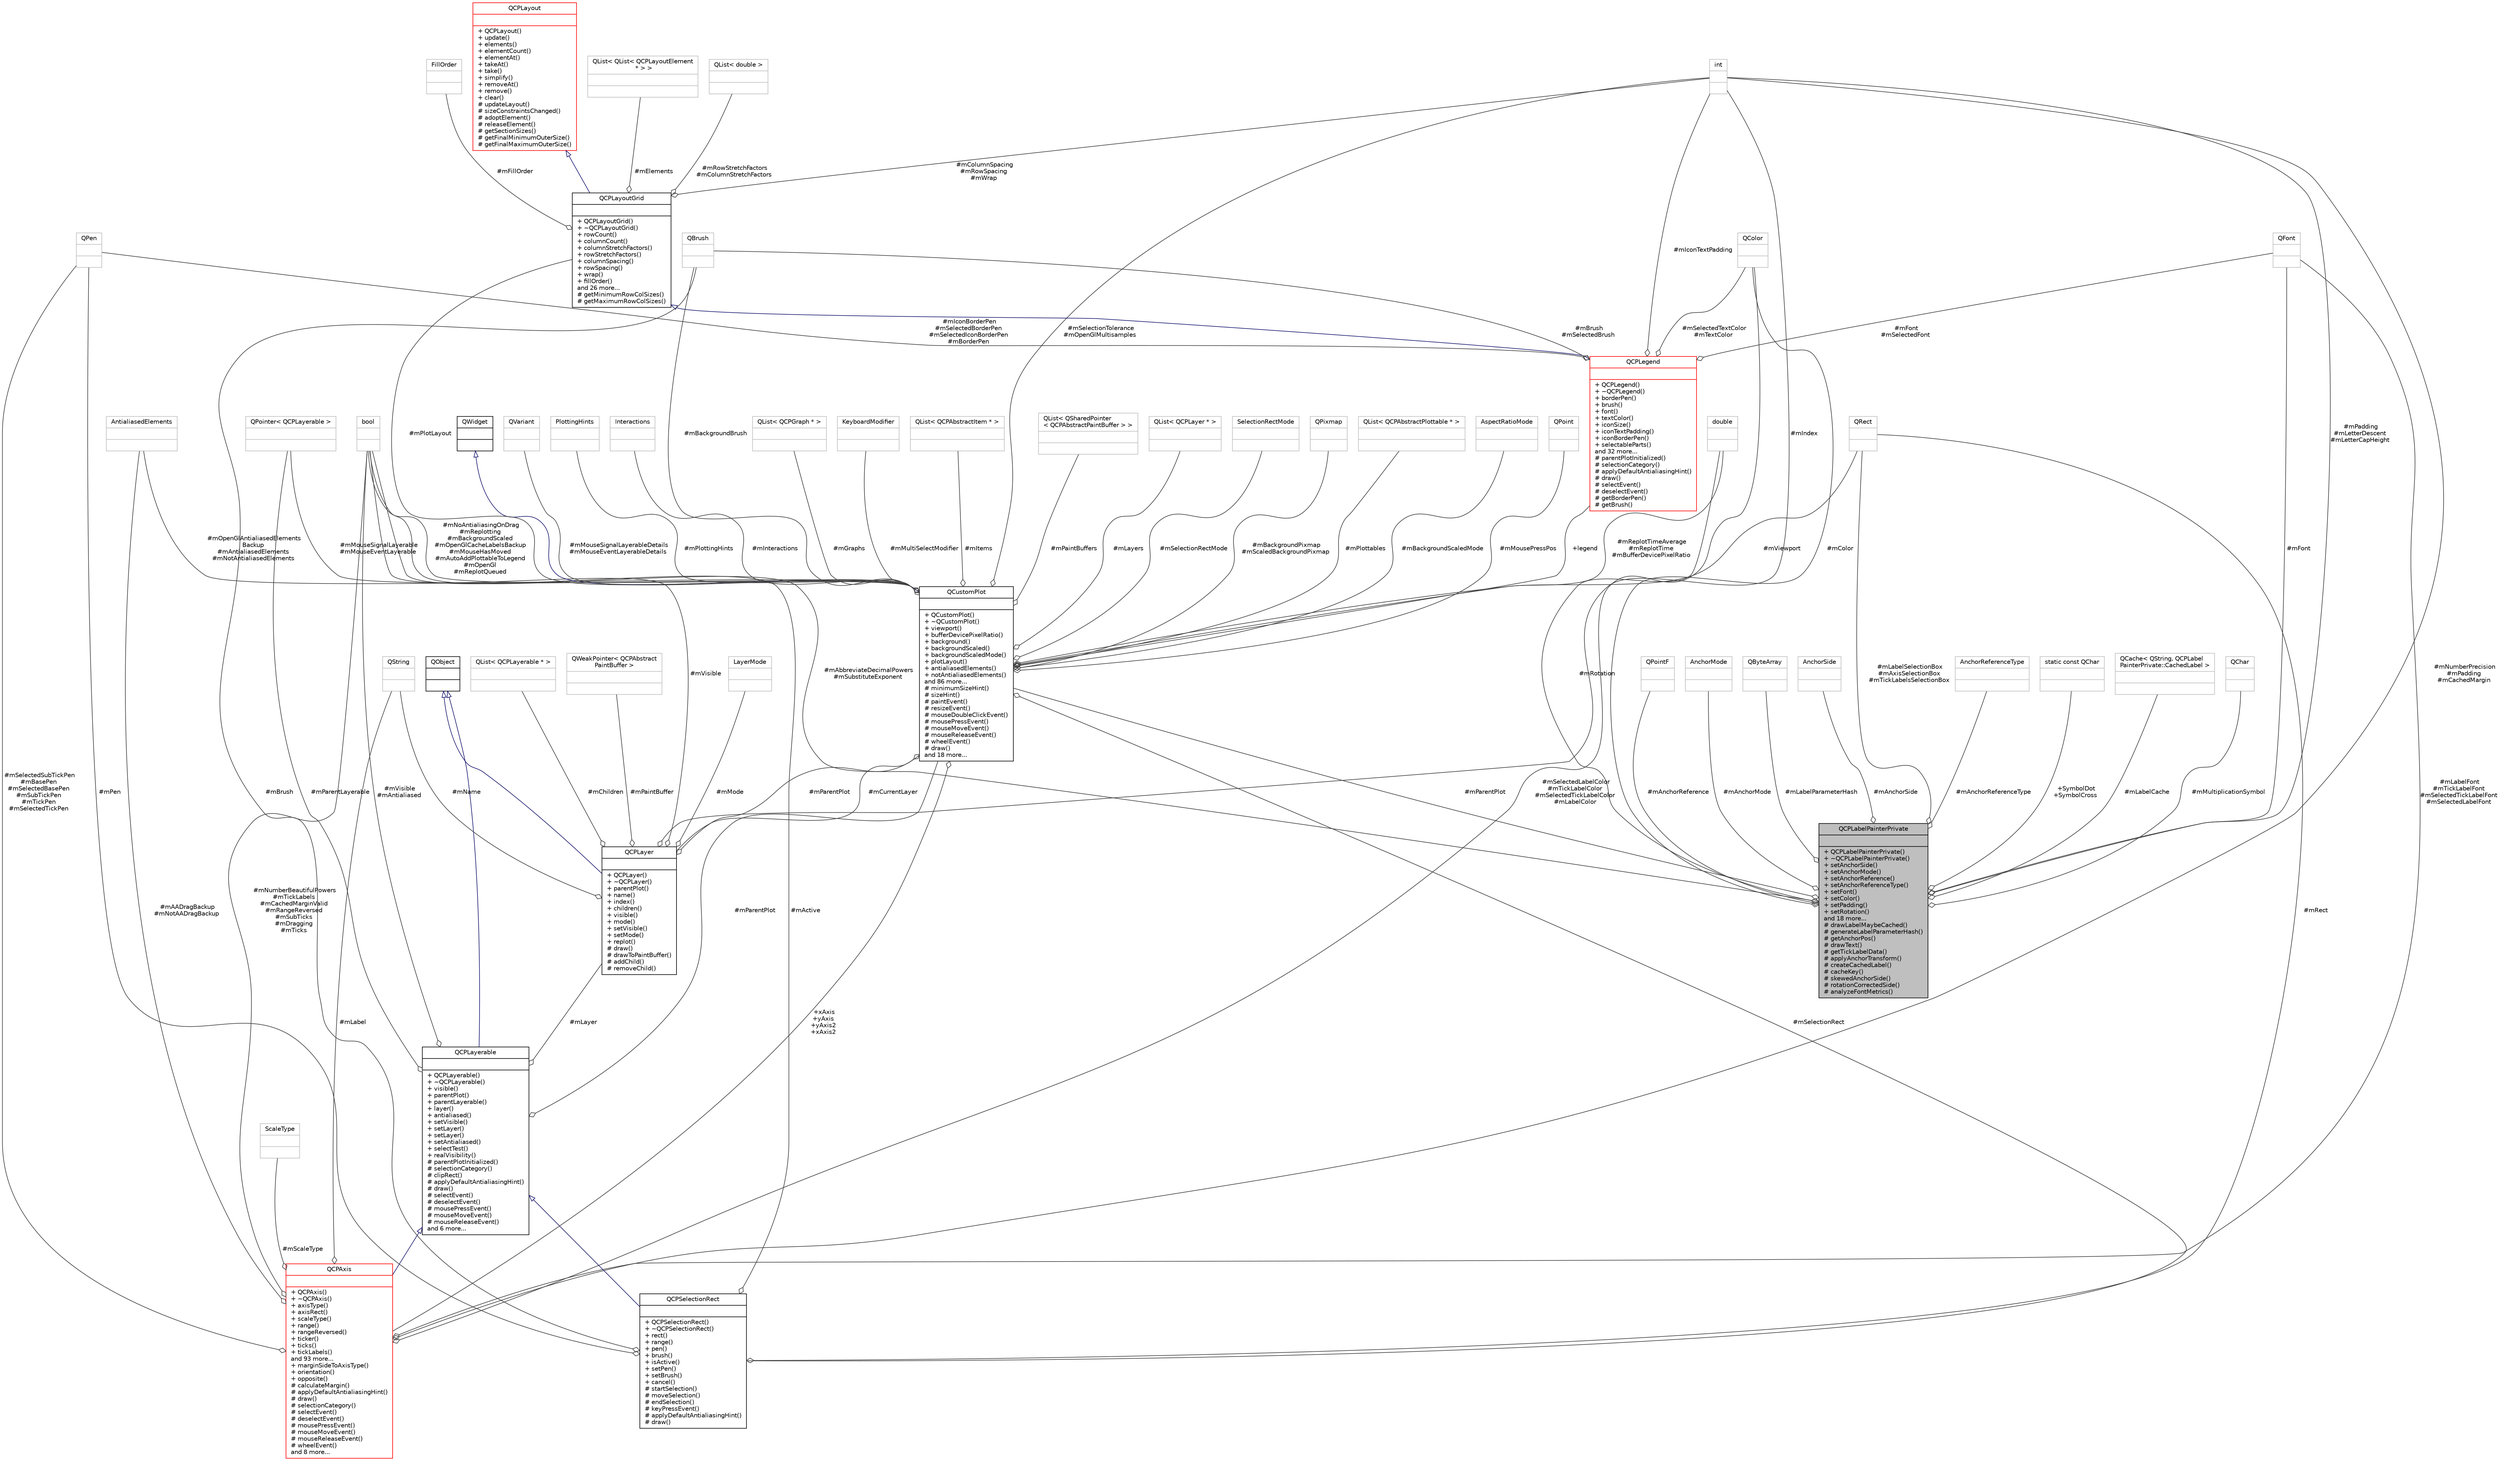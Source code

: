 digraph "QCPLabelPainterPrivate"
{
 // LATEX_PDF_SIZE
  edge [fontname="Helvetica",fontsize="10",labelfontname="Helvetica",labelfontsize="10"];
  node [fontname="Helvetica",fontsize="10",shape=record];
  Node1 [label="{QCPLabelPainterPrivate\n||+ QCPLabelPainterPrivate()\l+ ~QCPLabelPainterPrivate()\l+ setAnchorSide()\l+ setAnchorMode()\l+ setAnchorReference()\l+ setAnchorReferenceType()\l+ setFont()\l+ setColor()\l+ setPadding()\l+ setRotation()\land 18 more...\l# drawLabelMaybeCached()\l# generateLabelParameterHash()\l# getAnchorPos()\l# drawText()\l# getTickLabelData()\l# applyAnchorTransform()\l# createCachedLabel()\l# cacheKey()\l# skewedAnchorSide()\l# rotationCorrectedSide()\l# analyzeFontMetrics()\l}",height=0.2,width=0.4,color="black", fillcolor="grey75", style="filled", fontcolor="black",tooltip=" "];
  Node2 -> Node1 [color="grey25",fontsize="10",style="solid",label=" #mRotation" ,arrowhead="odiamond",fontname="Helvetica"];
  Node2 [label="{double\n||}",height=0.2,width=0.4,color="grey75", fillcolor="white", style="filled",tooltip=" "];
  Node3 -> Node1 [color="grey25",fontsize="10",style="solid",label=" #mColor" ,arrowhead="odiamond",fontname="Helvetica"];
  Node3 [label="{QColor\n||}",height=0.2,width=0.4,color="grey75", fillcolor="white", style="filled",tooltip=" "];
  Node4 -> Node1 [color="grey25",fontsize="10",style="solid",label=" #mAnchorReference" ,arrowhead="odiamond",fontname="Helvetica"];
  Node4 [label="{QPointF\n||}",height=0.2,width=0.4,color="grey75", fillcolor="white", style="filled",tooltip=" "];
  Node5 -> Node1 [color="grey25",fontsize="10",style="solid",label=" #mAnchorMode" ,arrowhead="odiamond",fontname="Helvetica"];
  Node5 [label="{AnchorMode\n||}",height=0.2,width=0.4,color="grey75", fillcolor="white", style="filled",tooltip=" "];
  Node6 -> Node1 [color="grey25",fontsize="10",style="solid",label=" #mLabelParameterHash" ,arrowhead="odiamond",fontname="Helvetica"];
  Node6 [label="{QByteArray\n||}",height=0.2,width=0.4,color="grey75", fillcolor="white", style="filled",tooltip=" "];
  Node7 -> Node1 [color="grey25",fontsize="10",style="solid",label=" #mAnchorSide" ,arrowhead="odiamond",fontname="Helvetica"];
  Node7 [label="{AnchorSide\n||}",height=0.2,width=0.4,color="grey75", fillcolor="white", style="filled",tooltip=" "];
  Node8 -> Node1 [color="grey25",fontsize="10",style="solid",label=" #mAnchorReferenceType" ,arrowhead="odiamond",fontname="Helvetica"];
  Node8 [label="{AnchorReferenceType\n||}",height=0.2,width=0.4,color="grey75", fillcolor="white", style="filled",tooltip=" "];
  Node9 -> Node1 [color="grey25",fontsize="10",style="solid",label=" #mPadding\n#mLetterDescent\n#mLetterCapHeight" ,arrowhead="odiamond",fontname="Helvetica"];
  Node9 [label="{int\n||}",height=0.2,width=0.4,color="grey75", fillcolor="white", style="filled",tooltip=" "];
  Node10 -> Node1 [color="grey25",fontsize="10",style="solid",label=" #mFont" ,arrowhead="odiamond",fontname="Helvetica"];
  Node10 [label="{QFont\n||}",height=0.2,width=0.4,color="grey75", fillcolor="white", style="filled",tooltip=" "];
  Node11 -> Node1 [color="grey25",fontsize="10",style="solid",label=" #mAbbreviateDecimalPowers\n#mSubstituteExponent" ,arrowhead="odiamond",fontname="Helvetica"];
  Node11 [label="{bool\n||}",height=0.2,width=0.4,color="grey75", fillcolor="white", style="filled",tooltip=" "];
  Node12 -> Node1 [color="grey25",fontsize="10",style="solid",label=" #mParentPlot" ,arrowhead="odiamond",fontname="Helvetica"];
  Node12 [label="{QCustomPlot\n||+ QCustomPlot()\l+ ~QCustomPlot()\l+ viewport()\l+ bufferDevicePixelRatio()\l+ background()\l+ backgroundScaled()\l+ backgroundScaledMode()\l+ plotLayout()\l+ antialiasedElements()\l+ notAntialiasedElements()\land 86 more...\l# minimumSizeHint()\l# sizeHint()\l# paintEvent()\l# resizeEvent()\l# mouseDoubleClickEvent()\l# mousePressEvent()\l# mouseMoveEvent()\l# mouseReleaseEvent()\l# wheelEvent()\l# draw()\land 18 more...\l}",height=0.2,width=0.4,color="black", fillcolor="white", style="filled",URL="$classQCustomPlot.html",tooltip="The central class of the library. This is the QWidget which displays the plot and interacts with the ..."];
  Node13 -> Node12 [dir="back",color="midnightblue",fontsize="10",style="solid",arrowtail="onormal",fontname="Helvetica"];
  Node13 [label="{QWidget\n||}",height=0.2,width=0.4,color="black", fillcolor="white", style="filled",URL="$classQWidget.html",tooltip=" "];
  Node14 -> Node12 [color="grey25",fontsize="10",style="solid",label=" #mCurrentLayer" ,arrowhead="odiamond",fontname="Helvetica"];
  Node14 [label="{QCPLayer\n||+ QCPLayer()\l+ ~QCPLayer()\l+ parentPlot()\l+ name()\l+ index()\l+ children()\l+ visible()\l+ mode()\l+ setVisible()\l+ setMode()\l+ replot()\l# draw()\l# drawToPaintBuffer()\l# addChild()\l# removeChild()\l}",height=0.2,width=0.4,color="black", fillcolor="white", style="filled",URL="$classQCPLayer.html",tooltip="A layer that may contain objects, to control the rendering order."];
  Node15 -> Node14 [dir="back",color="midnightblue",fontsize="10",style="solid",arrowtail="onormal",fontname="Helvetica"];
  Node15 [label="{QObject\n||}",height=0.2,width=0.4,color="black", fillcolor="white", style="filled",URL="$classQObject.html",tooltip=" "];
  Node16 -> Node14 [color="grey25",fontsize="10",style="solid",label=" #mName" ,arrowhead="odiamond",fontname="Helvetica"];
  Node16 [label="{QString\n||}",height=0.2,width=0.4,color="grey75", fillcolor="white", style="filled",tooltip=" "];
  Node9 -> Node14 [color="grey25",fontsize="10",style="solid",label=" #mIndex" ,arrowhead="odiamond",fontname="Helvetica"];
  Node17 -> Node14 [color="grey25",fontsize="10",style="solid",label=" #mPaintBuffer" ,arrowhead="odiamond",fontname="Helvetica"];
  Node17 [label="{QWeakPointer\< QCPAbstract\lPaintBuffer \>\n||}",height=0.2,width=0.4,color="grey75", fillcolor="white", style="filled",tooltip=" "];
  Node11 -> Node14 [color="grey25",fontsize="10",style="solid",label=" #mVisible" ,arrowhead="odiamond",fontname="Helvetica"];
  Node12 -> Node14 [color="grey25",fontsize="10",style="solid",label=" #mParentPlot" ,arrowhead="odiamond",fontname="Helvetica"];
  Node18 -> Node14 [color="grey25",fontsize="10",style="solid",label=" #mMode" ,arrowhead="odiamond",fontname="Helvetica"];
  Node18 [label="{LayerMode\n||}",height=0.2,width=0.4,color="grey75", fillcolor="white", style="filled",tooltip=" "];
  Node19 -> Node14 [color="grey25",fontsize="10",style="solid",label=" #mChildren" ,arrowhead="odiamond",fontname="Helvetica"];
  Node19 [label="{QList\< QCPLayerable * \>\n||}",height=0.2,width=0.4,color="grey75", fillcolor="white", style="filled",tooltip=" "];
  Node20 -> Node12 [color="grey25",fontsize="10",style="solid",label=" #mPlotLayout" ,arrowhead="odiamond",fontname="Helvetica"];
  Node20 [label="{QCPLayoutGrid\n||+ QCPLayoutGrid()\l+ ~QCPLayoutGrid()\l+ rowCount()\l+ columnCount()\l+ columnStretchFactors()\l+ rowStretchFactors()\l+ columnSpacing()\l+ rowSpacing()\l+ wrap()\l+ fillOrder()\land 26 more...\l# getMinimumRowColSizes()\l# getMaximumRowColSizes()\l}",height=0.2,width=0.4,color="black", fillcolor="white", style="filled",URL="$classQCPLayoutGrid.html",tooltip="A layout that arranges child elements in a grid."];
  Node21 -> Node20 [dir="back",color="midnightblue",fontsize="10",style="solid",arrowtail="onormal",fontname="Helvetica"];
  Node21 [label="{QCPLayout\n||+ QCPLayout()\l+ update()\l+ elements()\l+ elementCount()\l+ elementAt()\l+ takeAt()\l+ take()\l+ simplify()\l+ removeAt()\l+ remove()\l+ clear()\l# updateLayout()\l# sizeConstraintsChanged()\l# adoptElement()\l# releaseElement()\l# getSectionSizes()\l# getFinalMinimumOuterSize()\l# getFinalMaximumOuterSize()\l}",height=0.2,width=0.4,color="red", fillcolor="white", style="filled",URL="$classQCPLayout.html",tooltip="The abstract base class for layouts."];
  Node31 -> Node20 [color="grey25",fontsize="10",style="solid",label=" #mElements" ,arrowhead="odiamond",fontname="Helvetica"];
  Node31 [label="{QList\< QList\< QCPLayoutElement\l * \> \>\n||}",height=0.2,width=0.4,color="grey75", fillcolor="white", style="filled",tooltip=" "];
  Node32 -> Node20 [color="grey25",fontsize="10",style="solid",label=" #mRowStretchFactors\n#mColumnStretchFactors" ,arrowhead="odiamond",fontname="Helvetica"];
  Node32 [label="{QList\< double \>\n||}",height=0.2,width=0.4,color="grey75", fillcolor="white", style="filled",tooltip=" "];
  Node9 -> Node20 [color="grey25",fontsize="10",style="solid",label=" #mColumnSpacing\n#mRowSpacing\n#mWrap" ,arrowhead="odiamond",fontname="Helvetica"];
  Node33 -> Node20 [color="grey25",fontsize="10",style="solid",label=" #mFillOrder" ,arrowhead="odiamond",fontname="Helvetica"];
  Node33 [label="{FillOrder\n||}",height=0.2,width=0.4,color="grey75", fillcolor="white", style="filled",tooltip=" "];
  Node34 -> Node12 [color="grey25",fontsize="10",style="solid",label=" #mMouseSignalLayerableDetails\n#mMouseEventLayerableDetails" ,arrowhead="odiamond",fontname="Helvetica"];
  Node34 [label="{QVariant\n||}",height=0.2,width=0.4,color="grey75", fillcolor="white", style="filled",tooltip=" "];
  Node35 -> Node12 [color="grey25",fontsize="10",style="solid",label=" #mPlottingHints" ,arrowhead="odiamond",fontname="Helvetica"];
  Node35 [label="{PlottingHints\n||}",height=0.2,width=0.4,color="grey75", fillcolor="white", style="filled",tooltip=" "];
  Node36 -> Node12 [color="grey25",fontsize="10",style="solid",label=" #mInteractions" ,arrowhead="odiamond",fontname="Helvetica"];
  Node36 [label="{Interactions\n||}",height=0.2,width=0.4,color="grey75", fillcolor="white", style="filled",tooltip=" "];
  Node2 -> Node12 [color="grey25",fontsize="10",style="solid",label=" #mReplotTimeAverage\n#mReplotTime\n#mBufferDevicePixelRatio" ,arrowhead="odiamond",fontname="Helvetica"];
  Node37 -> Node12 [color="grey25",fontsize="10",style="solid",label=" #mSelectionRect" ,arrowhead="odiamond",fontname="Helvetica"];
  Node37 [label="{QCPSelectionRect\n||+ QCPSelectionRect()\l+ ~QCPSelectionRect()\l+ rect()\l+ range()\l+ pen()\l+ brush()\l+ isActive()\l+ setPen()\l+ setBrush()\l+ cancel()\l# startSelection()\l# moveSelection()\l# endSelection()\l# keyPressEvent()\l# applyDefaultAntialiasingHint()\l# draw()\l}",height=0.2,width=0.4,color="black", fillcolor="white", style="filled",URL="$classQCPSelectionRect.html",tooltip="Provides rect/rubber-band data selection and range zoom interaction."];
  Node23 -> Node37 [dir="back",color="midnightblue",fontsize="10",style="solid",arrowtail="onormal",fontname="Helvetica"];
  Node23 [label="{QCPLayerable\n||+ QCPLayerable()\l+ ~QCPLayerable()\l+ visible()\l+ parentPlot()\l+ parentLayerable()\l+ layer()\l+ antialiased()\l+ setVisible()\l+ setLayer()\l+ setLayer()\l+ setAntialiased()\l+ selectTest()\l+ realVisibility()\l# parentPlotInitialized()\l# selectionCategory()\l# clipRect()\l# applyDefaultAntialiasingHint()\l# draw()\l# selectEvent()\l# deselectEvent()\l# mousePressEvent()\l# mouseMoveEvent()\l# mouseReleaseEvent()\land 6 more...\l}",height=0.2,width=0.4,color="black", fillcolor="white", style="filled",URL="$classQCPLayerable.html",tooltip="Base class for all drawable objects."];
  Node15 -> Node23 [dir="back",color="midnightblue",fontsize="10",style="solid",arrowtail="onormal",fontname="Helvetica"];
  Node14 -> Node23 [color="grey25",fontsize="10",style="solid",label=" #mLayer" ,arrowhead="odiamond",fontname="Helvetica"];
  Node24 -> Node23 [color="grey25",fontsize="10",style="solid",label=" #mParentLayerable" ,arrowhead="odiamond",fontname="Helvetica"];
  Node24 [label="{QPointer\< QCPLayerable \>\n||}",height=0.2,width=0.4,color="grey75", fillcolor="white", style="filled",tooltip=" "];
  Node11 -> Node23 [color="grey25",fontsize="10",style="solid",label=" #mVisible\n#mAntialiased" ,arrowhead="odiamond",fontname="Helvetica"];
  Node12 -> Node23 [color="grey25",fontsize="10",style="solid",label=" #mParentPlot" ,arrowhead="odiamond",fontname="Helvetica"];
  Node38 -> Node37 [color="grey25",fontsize="10",style="solid",label=" #mPen" ,arrowhead="odiamond",fontname="Helvetica"];
  Node38 [label="{QPen\n||}",height=0.2,width=0.4,color="grey75", fillcolor="white", style="filled",tooltip=" "];
  Node11 -> Node37 [color="grey25",fontsize="10",style="solid",label=" #mActive" ,arrowhead="odiamond",fontname="Helvetica"];
  Node39 -> Node37 [color="grey25",fontsize="10",style="solid",label=" #mBrush" ,arrowhead="odiamond",fontname="Helvetica"];
  Node39 [label="{QBrush\n||}",height=0.2,width=0.4,color="grey75", fillcolor="white", style="filled",tooltip=" "];
  Node29 -> Node37 [color="grey25",fontsize="10",style="solid",label=" #mRect" ,arrowhead="odiamond",fontname="Helvetica"];
  Node29 [label="{QRect\n||}",height=0.2,width=0.4,color="grey75", fillcolor="white", style="filled",tooltip=" "];
  Node40 -> Node12 [color="grey25",fontsize="10",style="solid",label=" #mGraphs" ,arrowhead="odiamond",fontname="Helvetica"];
  Node40 [label="{QList\< QCPGraph * \>\n||}",height=0.2,width=0.4,color="grey75", fillcolor="white", style="filled",tooltip=" "];
  Node41 -> Node12 [color="grey25",fontsize="10",style="solid",label=" #mMultiSelectModifier" ,arrowhead="odiamond",fontname="Helvetica"];
  Node41 [label="{KeyboardModifier\n||}",height=0.2,width=0.4,color="grey75", fillcolor="white", style="filled",tooltip=" "];
  Node42 -> Node12 [color="grey25",fontsize="10",style="solid",label=" #mItems" ,arrowhead="odiamond",fontname="Helvetica"];
  Node42 [label="{QList\< QCPAbstractItem * \>\n||}",height=0.2,width=0.4,color="grey75", fillcolor="white", style="filled",tooltip=" "];
  Node43 -> Node12 [color="grey25",fontsize="10",style="solid",label=" #mPaintBuffers" ,arrowhead="odiamond",fontname="Helvetica"];
  Node43 [label="{QList\< QSharedPointer\l\< QCPAbstractPaintBuffer \> \>\n||}",height=0.2,width=0.4,color="grey75", fillcolor="white", style="filled",tooltip=" "];
  Node44 -> Node12 [color="grey25",fontsize="10",style="solid",label=" +xAxis\n+yAxis\n+yAxis2\n+xAxis2" ,arrowhead="odiamond",fontname="Helvetica"];
  Node44 [label="{QCPAxis\n||+ QCPAxis()\l+ ~QCPAxis()\l+ axisType()\l+ axisRect()\l+ scaleType()\l+ range()\l+ rangeReversed()\l+ ticker()\l+ ticks()\l+ tickLabels()\land 93 more...\l+ marginSideToAxisType()\l+ orientation()\l+ opposite()\l# calculateMargin()\l# applyDefaultAntialiasingHint()\l# draw()\l# selectionCategory()\l# selectEvent()\l# deselectEvent()\l# mousePressEvent()\l# mouseMoveEvent()\l# mouseReleaseEvent()\l# wheelEvent()\land 8 more...\l}",height=0.2,width=0.4,color="red", fillcolor="white", style="filled",URL="$classQCPAxis.html",tooltip="Manages a single axis inside a QCustomPlot."];
  Node23 -> Node44 [dir="back",color="midnightblue",fontsize="10",style="solid",arrowtail="onormal",fontname="Helvetica"];
  Node45 -> Node44 [color="grey25",fontsize="10",style="solid",label=" #mScaleType" ,arrowhead="odiamond",fontname="Helvetica"];
  Node45 [label="{ScaleType\n||}",height=0.2,width=0.4,color="grey75", fillcolor="white", style="filled",tooltip=" "];
  Node3 -> Node44 [color="grey25",fontsize="10",style="solid",label=" #mSelectedLabelColor\n#mTickLabelColor\n#mSelectedTickLabelColor\n#mLabelColor" ,arrowhead="odiamond",fontname="Helvetica"];
  Node16 -> Node44 [color="grey25",fontsize="10",style="solid",label=" #mLabel" ,arrowhead="odiamond",fontname="Helvetica"];
  Node38 -> Node44 [color="grey25",fontsize="10",style="solid",label=" #mSelectedSubTickPen\n#mBasePen\n#mSelectedBasePen\n#mSubTickPen\n#mTickPen\n#mSelectedTickPen" ,arrowhead="odiamond",fontname="Helvetica"];
  Node10 -> Node44 [color="grey25",fontsize="10",style="solid",label=" #mLabelFont\n#mTickLabelFont\n#mSelectedTickLabelFont\n#mSelectedLabelFont" ,arrowhead="odiamond",fontname="Helvetica"];
  Node9 -> Node44 [color="grey25",fontsize="10",style="solid",label=" #mNumberPrecision\n#mPadding\n#mCachedMargin" ,arrowhead="odiamond",fontname="Helvetica"];
  Node11 -> Node44 [color="grey25",fontsize="10",style="solid",label=" #mNumberBeautifulPowers\n#mTickLabels\n#mCachedMarginValid\n#mRangeReversed\n#mSubTicks\n#mDragging\n#mTicks" ,arrowhead="odiamond",fontname="Helvetica"];
  Node66 -> Node44 [color="grey25",fontsize="10",style="solid",label=" #mAADragBackup\n#mNotAADragBackup" ,arrowhead="odiamond",fontname="Helvetica"];
  Node66 [label="{AntialiasedElements\n||}",height=0.2,width=0.4,color="grey75", fillcolor="white", style="filled",tooltip=" "];
  Node73 -> Node12 [color="grey25",fontsize="10",style="solid",label=" #mLayers" ,arrowhead="odiamond",fontname="Helvetica"];
  Node73 [label="{QList\< QCPLayer * \>\n||}",height=0.2,width=0.4,color="grey75", fillcolor="white", style="filled",tooltip=" "];
  Node74 -> Node12 [color="grey25",fontsize="10",style="solid",label=" #mSelectionRectMode" ,arrowhead="odiamond",fontname="Helvetica"];
  Node74 [label="{SelectionRectMode\n||}",height=0.2,width=0.4,color="grey75", fillcolor="white", style="filled",tooltip=" "];
  Node65 -> Node12 [color="grey25",fontsize="10",style="solid",label=" #mBackgroundPixmap\n#mScaledBackgroundPixmap" ,arrowhead="odiamond",fontname="Helvetica"];
  Node65 [label="{QPixmap\n||}",height=0.2,width=0.4,color="grey75", fillcolor="white", style="filled",tooltip=" "];
  Node24 -> Node12 [color="grey25",fontsize="10",style="solid",label=" #mMouseSignalLayerable\n#mMouseEventLayerable" ,arrowhead="odiamond",fontname="Helvetica"];
  Node9 -> Node12 [color="grey25",fontsize="10",style="solid",label=" #mSelectionTolerance\n#mOpenGlMultisamples" ,arrowhead="odiamond",fontname="Helvetica"];
  Node75 -> Node12 [color="grey25",fontsize="10",style="solid",label=" #mPlottables" ,arrowhead="odiamond",fontname="Helvetica"];
  Node75 [label="{QList\< QCPAbstractPlottable * \>\n||}",height=0.2,width=0.4,color="grey75", fillcolor="white", style="filled",tooltip=" "];
  Node11 -> Node12 [color="grey25",fontsize="10",style="solid",label=" #mNoAntialiasingOnDrag\n#mReplotting\n#mBackgroundScaled\n#mOpenGlCacheLabelsBackup\n#mMouseHasMoved\n#mAutoAddPlottableToLegend\n#mOpenGl\n#mReplotQueued" ,arrowhead="odiamond",fontname="Helvetica"];
  Node39 -> Node12 [color="grey25",fontsize="10",style="solid",label=" #mBackgroundBrush" ,arrowhead="odiamond",fontname="Helvetica"];
  Node66 -> Node12 [color="grey25",fontsize="10",style="solid",label=" #mOpenGlAntialiasedElements\lBackup\n#mAntialiasedElements\n#mNotAntialiasedElements" ,arrowhead="odiamond",fontname="Helvetica"];
  Node76 -> Node12 [color="grey25",fontsize="10",style="solid",label=" +legend" ,arrowhead="odiamond",fontname="Helvetica"];
  Node76 [label="{QCPLegend\n||+ QCPLegend()\l+ ~QCPLegend()\l+ borderPen()\l+ brush()\l+ font()\l+ textColor()\l+ iconSize()\l+ iconTextPadding()\l+ iconBorderPen()\l+ selectableParts()\land 32 more...\l# parentPlotInitialized()\l# selectionCategory()\l# applyDefaultAntialiasingHint()\l# draw()\l# selectEvent()\l# deselectEvent()\l# getBorderPen()\l# getBrush()\l}",height=0.2,width=0.4,color="red", fillcolor="white", style="filled",URL="$classQCPLegend.html",tooltip="Manages a legend inside a QCustomPlot."];
  Node20 -> Node76 [dir="back",color="midnightblue",fontsize="10",style="solid",arrowtail="onormal",fontname="Helvetica"];
  Node3 -> Node76 [color="grey25",fontsize="10",style="solid",label=" #mSelectedTextColor\n#mTextColor" ,arrowhead="odiamond",fontname="Helvetica"];
  Node38 -> Node76 [color="grey25",fontsize="10",style="solid",label=" #mIconBorderPen\n#mSelectedBorderPen\n#mSelectedIconBorderPen\n#mBorderPen" ,arrowhead="odiamond",fontname="Helvetica"];
  Node9 -> Node76 [color="grey25",fontsize="10",style="solid",label=" #mIconTextPadding" ,arrowhead="odiamond",fontname="Helvetica"];
  Node10 -> Node76 [color="grey25",fontsize="10",style="solid",label=" #mFont\n#mSelectedFont" ,arrowhead="odiamond",fontname="Helvetica"];
  Node39 -> Node76 [color="grey25",fontsize="10",style="solid",label=" #mBrush\n#mSelectedBrush" ,arrowhead="odiamond",fontname="Helvetica"];
  Node68 -> Node12 [color="grey25",fontsize="10",style="solid",label=" #mBackgroundScaledMode" ,arrowhead="odiamond",fontname="Helvetica"];
  Node68 [label="{AspectRatioMode\n||}",height=0.2,width=0.4,color="grey75", fillcolor="white", style="filled",tooltip=" "];
  Node29 -> Node12 [color="grey25",fontsize="10",style="solid",label=" #mViewport" ,arrowhead="odiamond",fontname="Helvetica"];
  Node77 -> Node12 [color="grey25",fontsize="10",style="solid",label=" #mMousePressPos" ,arrowhead="odiamond",fontname="Helvetica"];
  Node77 [label="{QPoint\n||}",height=0.2,width=0.4,color="grey75", fillcolor="white", style="filled",tooltip=" "];
  Node78 -> Node1 [color="grey25",fontsize="10",style="solid",label=" +SymbolDot\n+SymbolCross" ,arrowhead="odiamond",fontname="Helvetica"];
  Node78 [label="{static const QChar\n||}",height=0.2,width=0.4,color="grey75", fillcolor="white", style="filled",tooltip=" "];
  Node29 -> Node1 [color="grey25",fontsize="10",style="solid",label=" #mLabelSelectionBox\n#mAxisSelectionBox\n#mTickLabelsSelectionBox" ,arrowhead="odiamond",fontname="Helvetica"];
  Node79 -> Node1 [color="grey25",fontsize="10",style="solid",label=" #mLabelCache" ,arrowhead="odiamond",fontname="Helvetica"];
  Node79 [label="{QCache\< QString, QCPLabel\lPainterPrivate::CachedLabel \>\n||}",height=0.2,width=0.4,color="grey75", fillcolor="white", style="filled",tooltip=" "];
  Node80 -> Node1 [color="grey25",fontsize="10",style="solid",label=" #mMultiplicationSymbol" ,arrowhead="odiamond",fontname="Helvetica"];
  Node80 [label="{QChar\n||}",height=0.2,width=0.4,color="grey75", fillcolor="white", style="filled",tooltip=" "];
}
